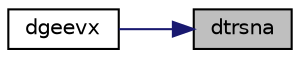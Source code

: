 digraph "dtrsna"
{
 // LATEX_PDF_SIZE
  edge [fontname="Helvetica",fontsize="10",labelfontname="Helvetica",labelfontsize="10"];
  node [fontname="Helvetica",fontsize="10",shape=record];
  rankdir="RL";
  Node1 [label="dtrsna",height=0.2,width=0.4,color="black", fillcolor="grey75", style="filled", fontcolor="black",tooltip="DTRSNA"];
  Node1 -> Node2 [dir="back",color="midnightblue",fontsize="10",style="solid",fontname="Helvetica"];
  Node2 [label="dgeevx",height=0.2,width=0.4,color="black", fillcolor="white", style="filled",URL="$dgeevx_8f.html#a4e35e1d4e9b63ba9eef4ba8aff3debae",tooltip="DGEEVX computes the eigenvalues and, optionally, the left and/or right eigenvectors for GE matrices"];
}
